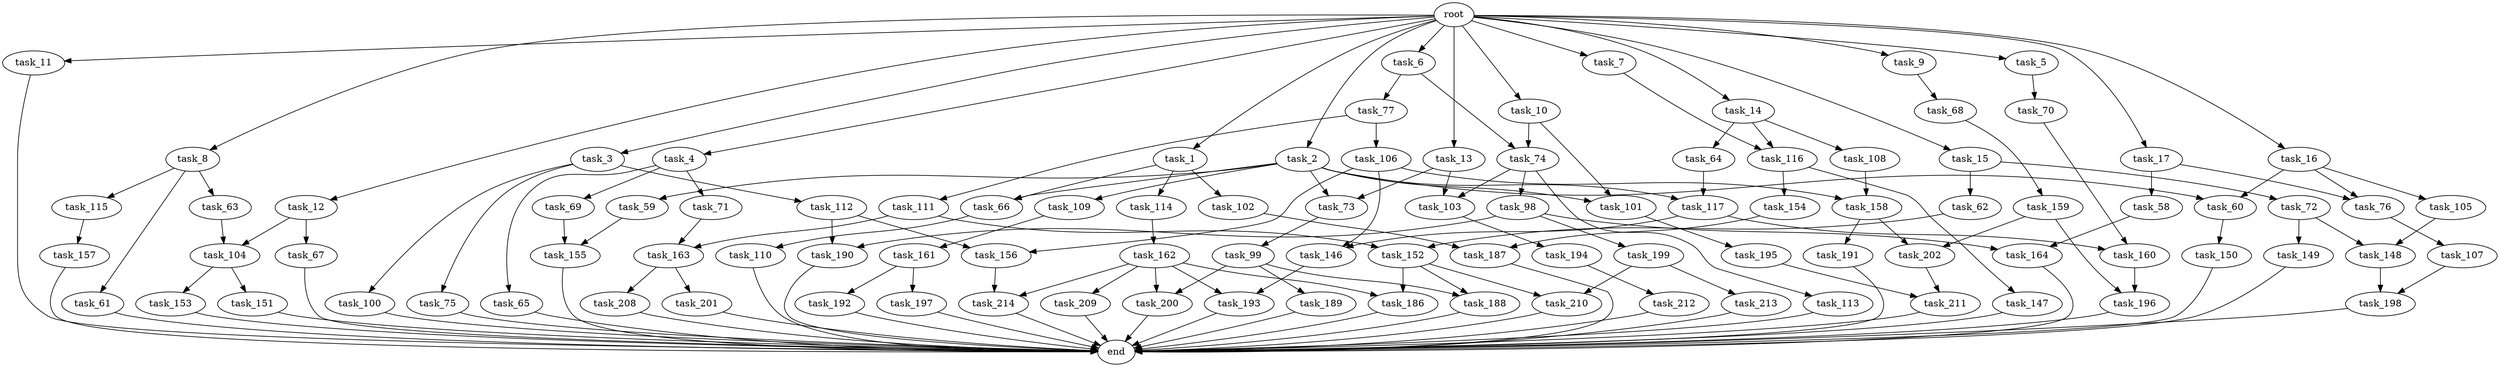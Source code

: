 digraph G {
  root [size="0.000000"];
  task_1 [size="10.240000"];
  task_2 [size="10.240000"];
  task_3 [size="10.240000"];
  task_4 [size="10.240000"];
  task_5 [size="10.240000"];
  task_6 [size="10.240000"];
  task_7 [size="10.240000"];
  task_8 [size="10.240000"];
  task_9 [size="10.240000"];
  task_10 [size="10.240000"];
  task_11 [size="10.240000"];
  task_12 [size="10.240000"];
  task_13 [size="10.240000"];
  task_14 [size="10.240000"];
  task_15 [size="10.240000"];
  task_16 [size="10.240000"];
  task_17 [size="10.240000"];
  task_58 [size="5497558138.880000"];
  task_59 [size="3092376453.120000"];
  task_60 [size="6184752906.240000"];
  task_61 [size="1374389534.720000"];
  task_62 [size="343597383.680000"];
  task_63 [size="1374389534.720000"];
  task_64 [size="1374389534.720000"];
  task_65 [size="3092376453.120000"];
  task_66 [size="10050223472.639999"];
  task_67 [size="343597383.680000"];
  task_68 [size="2147483648.000000"];
  task_69 [size="3092376453.120000"];
  task_70 [size="1374389534.720000"];
  task_71 [size="3092376453.120000"];
  task_72 [size="343597383.680000"];
  task_73 [size="11682311045.120001"];
  task_74 [size="11682311045.120001"];
  task_75 [size="2147483648.000000"];
  task_76 [size="8589934592.000000"];
  task_77 [size="8589934592.000000"];
  task_98 [size="8589934592.000000"];
  task_99 [size="8589934592.000000"];
  task_100 [size="2147483648.000000"];
  task_101 [size="6184752906.240000"];
  task_102 [size="6957847019.520000"];
  task_103 [size="17179869184.000000"];
  task_104 [size="2491081031.680000"];
  task_105 [size="3092376453.120000"];
  task_106 [size="773094113.280000"];
  task_107 [size="2147483648.000000"];
  task_108 [size="1374389534.720000"];
  task_109 [size="3092376453.120000"];
  task_110 [size="1374389534.720000"];
  task_111 [size="773094113.280000"];
  task_112 [size="2147483648.000000"];
  task_113 [size="8589934592.000000"];
  task_114 [size="6957847019.520000"];
  task_115 [size="1374389534.720000"];
  task_116 [size="2748779069.440000"];
  task_117 [size="3435973836.800000"];
  task_146 [size="8332236554.240000"];
  task_147 [size="343597383.680000"];
  task_148 [size="5583457484.800000"];
  task_149 [size="1374389534.720000"];
  task_150 [size="773094113.280000"];
  task_151 [size="1374389534.720000"];
  task_152 [size="9964324126.719999"];
  task_153 [size="1374389534.720000"];
  task_154 [size="343597383.680000"];
  task_155 [size="5841155522.560000"];
  task_156 [size="8332236554.240000"];
  task_157 [size="5497558138.880000"];
  task_158 [size="15547781611.520000"];
  task_159 [size="4209067950.080000"];
  task_160 [size="1717986918.400000"];
  task_161 [size="343597383.680000"];
  task_162 [size="1374389534.720000"];
  task_163 [size="3521873182.720000"];
  task_164 [size="4294967296.000000"];
  task_186 [size="3865470566.400000"];
  task_187 [size="14087492730.880001"];
  task_188 [size="10050223472.639999"];
  task_189 [size="6957847019.520000"];
  task_190 [size="3521873182.720000"];
  task_191 [size="2147483648.000000"];
  task_192 [size="4209067950.080000"];
  task_193 [size="3865470566.400000"];
  task_194 [size="1374389534.720000"];
  task_195 [size="2147483648.000000"];
  task_196 [size="2920577761.280000"];
  task_197 [size="4209067950.080000"];
  task_198 [size="3865470566.400000"];
  task_199 [size="2147483648.000000"];
  task_200 [size="7730941132.800000"];
  task_201 [size="6957847019.520000"];
  task_202 [size="2920577761.280000"];
  task_208 [size="6957847019.520000"];
  task_209 [size="773094113.280000"];
  task_210 [size="3865470566.400000"];
  task_211 [size="15547781611.520000"];
  task_212 [size="2147483648.000000"];
  task_213 [size="773094113.280000"];
  task_214 [size="7730941132.800000"];
  end [size="0.000000"];

  root -> task_1 [size="1.000000"];
  root -> task_2 [size="1.000000"];
  root -> task_3 [size="1.000000"];
  root -> task_4 [size="1.000000"];
  root -> task_5 [size="1.000000"];
  root -> task_6 [size="1.000000"];
  root -> task_7 [size="1.000000"];
  root -> task_8 [size="1.000000"];
  root -> task_9 [size="1.000000"];
  root -> task_10 [size="1.000000"];
  root -> task_11 [size="1.000000"];
  root -> task_12 [size="1.000000"];
  root -> task_13 [size="1.000000"];
  root -> task_14 [size="1.000000"];
  root -> task_15 [size="1.000000"];
  root -> task_16 [size="1.000000"];
  root -> task_17 [size="1.000000"];
  task_1 -> task_66 [size="679477248.000000"];
  task_1 -> task_102 [size="679477248.000000"];
  task_1 -> task_114 [size="679477248.000000"];
  task_2 -> task_59 [size="301989888.000000"];
  task_2 -> task_60 [size="301989888.000000"];
  task_2 -> task_66 [size="301989888.000000"];
  task_2 -> task_73 [size="301989888.000000"];
  task_2 -> task_101 [size="301989888.000000"];
  task_2 -> task_109 [size="301989888.000000"];
  task_2 -> task_117 [size="301989888.000000"];
  task_3 -> task_75 [size="209715200.000000"];
  task_3 -> task_100 [size="209715200.000000"];
  task_3 -> task_112 [size="209715200.000000"];
  task_4 -> task_65 [size="301989888.000000"];
  task_4 -> task_69 [size="301989888.000000"];
  task_4 -> task_71 [size="301989888.000000"];
  task_5 -> task_70 [size="134217728.000000"];
  task_6 -> task_74 [size="838860800.000000"];
  task_6 -> task_77 [size="838860800.000000"];
  task_7 -> task_116 [size="134217728.000000"];
  task_8 -> task_61 [size="134217728.000000"];
  task_8 -> task_63 [size="134217728.000000"];
  task_8 -> task_115 [size="134217728.000000"];
  task_9 -> task_68 [size="209715200.000000"];
  task_10 -> task_74 [size="301989888.000000"];
  task_10 -> task_101 [size="301989888.000000"];
  task_11 -> end [size="1.000000"];
  task_12 -> task_67 [size="33554432.000000"];
  task_12 -> task_104 [size="33554432.000000"];
  task_13 -> task_73 [size="838860800.000000"];
  task_13 -> task_103 [size="838860800.000000"];
  task_14 -> task_64 [size="134217728.000000"];
  task_14 -> task_108 [size="134217728.000000"];
  task_14 -> task_116 [size="134217728.000000"];
  task_15 -> task_62 [size="33554432.000000"];
  task_15 -> task_72 [size="33554432.000000"];
  task_16 -> task_60 [size="301989888.000000"];
  task_16 -> task_76 [size="301989888.000000"];
  task_16 -> task_105 [size="301989888.000000"];
  task_17 -> task_58 [size="536870912.000000"];
  task_17 -> task_76 [size="536870912.000000"];
  task_58 -> task_164 [size="209715200.000000"];
  task_59 -> task_155 [size="33554432.000000"];
  task_60 -> task_150 [size="75497472.000000"];
  task_61 -> end [size="1.000000"];
  task_62 -> task_152 [size="838860800.000000"];
  task_63 -> task_104 [size="209715200.000000"];
  task_64 -> task_117 [size="33554432.000000"];
  task_65 -> end [size="1.000000"];
  task_66 -> task_110 [size="134217728.000000"];
  task_67 -> end [size="1.000000"];
  task_68 -> task_159 [size="411041792.000000"];
  task_69 -> task_155 [size="536870912.000000"];
  task_70 -> task_160 [size="33554432.000000"];
  task_71 -> task_163 [size="209715200.000000"];
  task_72 -> task_148 [size="134217728.000000"];
  task_72 -> task_149 [size="134217728.000000"];
  task_73 -> task_99 [size="838860800.000000"];
  task_74 -> task_98 [size="838860800.000000"];
  task_74 -> task_103 [size="838860800.000000"];
  task_74 -> task_113 [size="838860800.000000"];
  task_75 -> end [size="1.000000"];
  task_76 -> task_107 [size="209715200.000000"];
  task_77 -> task_106 [size="75497472.000000"];
  task_77 -> task_111 [size="75497472.000000"];
  task_98 -> task_164 [size="209715200.000000"];
  task_98 -> task_190 [size="209715200.000000"];
  task_98 -> task_199 [size="209715200.000000"];
  task_99 -> task_188 [size="679477248.000000"];
  task_99 -> task_189 [size="679477248.000000"];
  task_99 -> task_200 [size="679477248.000000"];
  task_100 -> end [size="1.000000"];
  task_101 -> task_195 [size="209715200.000000"];
  task_102 -> task_187 [size="536870912.000000"];
  task_103 -> task_194 [size="134217728.000000"];
  task_104 -> task_151 [size="134217728.000000"];
  task_104 -> task_153 [size="134217728.000000"];
  task_105 -> task_148 [size="411041792.000000"];
  task_106 -> task_146 [size="679477248.000000"];
  task_106 -> task_156 [size="679477248.000000"];
  task_106 -> task_158 [size="679477248.000000"];
  task_107 -> task_198 [size="75497472.000000"];
  task_108 -> task_158 [size="838860800.000000"];
  task_109 -> task_161 [size="33554432.000000"];
  task_110 -> end [size="1.000000"];
  task_111 -> task_152 [size="134217728.000000"];
  task_111 -> task_163 [size="134217728.000000"];
  task_112 -> task_156 [size="134217728.000000"];
  task_112 -> task_190 [size="134217728.000000"];
  task_113 -> end [size="1.000000"];
  task_114 -> task_162 [size="134217728.000000"];
  task_115 -> task_157 [size="536870912.000000"];
  task_116 -> task_147 [size="33554432.000000"];
  task_116 -> task_154 [size="33554432.000000"];
  task_117 -> task_146 [size="134217728.000000"];
  task_117 -> task_160 [size="134217728.000000"];
  task_146 -> task_193 [size="301989888.000000"];
  task_147 -> end [size="1.000000"];
  task_148 -> task_198 [size="301989888.000000"];
  task_149 -> end [size="1.000000"];
  task_150 -> end [size="1.000000"];
  task_151 -> end [size="1.000000"];
  task_152 -> task_186 [size="301989888.000000"];
  task_152 -> task_188 [size="301989888.000000"];
  task_152 -> task_210 [size="301989888.000000"];
  task_153 -> end [size="1.000000"];
  task_154 -> task_187 [size="838860800.000000"];
  task_155 -> end [size="1.000000"];
  task_156 -> task_214 [size="679477248.000000"];
  task_157 -> end [size="1.000000"];
  task_158 -> task_191 [size="209715200.000000"];
  task_158 -> task_202 [size="209715200.000000"];
  task_159 -> task_196 [size="75497472.000000"];
  task_159 -> task_202 [size="75497472.000000"];
  task_160 -> task_196 [size="209715200.000000"];
  task_161 -> task_192 [size="411041792.000000"];
  task_161 -> task_197 [size="411041792.000000"];
  task_162 -> task_186 [size="75497472.000000"];
  task_162 -> task_193 [size="75497472.000000"];
  task_162 -> task_200 [size="75497472.000000"];
  task_162 -> task_209 [size="75497472.000000"];
  task_162 -> task_214 [size="75497472.000000"];
  task_163 -> task_201 [size="679477248.000000"];
  task_163 -> task_208 [size="679477248.000000"];
  task_164 -> end [size="1.000000"];
  task_186 -> end [size="1.000000"];
  task_187 -> end [size="1.000000"];
  task_188 -> end [size="1.000000"];
  task_189 -> end [size="1.000000"];
  task_190 -> end [size="1.000000"];
  task_191 -> end [size="1.000000"];
  task_192 -> end [size="1.000000"];
  task_193 -> end [size="1.000000"];
  task_194 -> task_212 [size="209715200.000000"];
  task_195 -> task_211 [size="679477248.000000"];
  task_196 -> end [size="1.000000"];
  task_197 -> end [size="1.000000"];
  task_198 -> end [size="1.000000"];
  task_199 -> task_210 [size="75497472.000000"];
  task_199 -> task_213 [size="75497472.000000"];
  task_200 -> end [size="1.000000"];
  task_201 -> end [size="1.000000"];
  task_202 -> task_211 [size="838860800.000000"];
  task_208 -> end [size="1.000000"];
  task_209 -> end [size="1.000000"];
  task_210 -> end [size="1.000000"];
  task_211 -> end [size="1.000000"];
  task_212 -> end [size="1.000000"];
  task_213 -> end [size="1.000000"];
  task_214 -> end [size="1.000000"];
}
